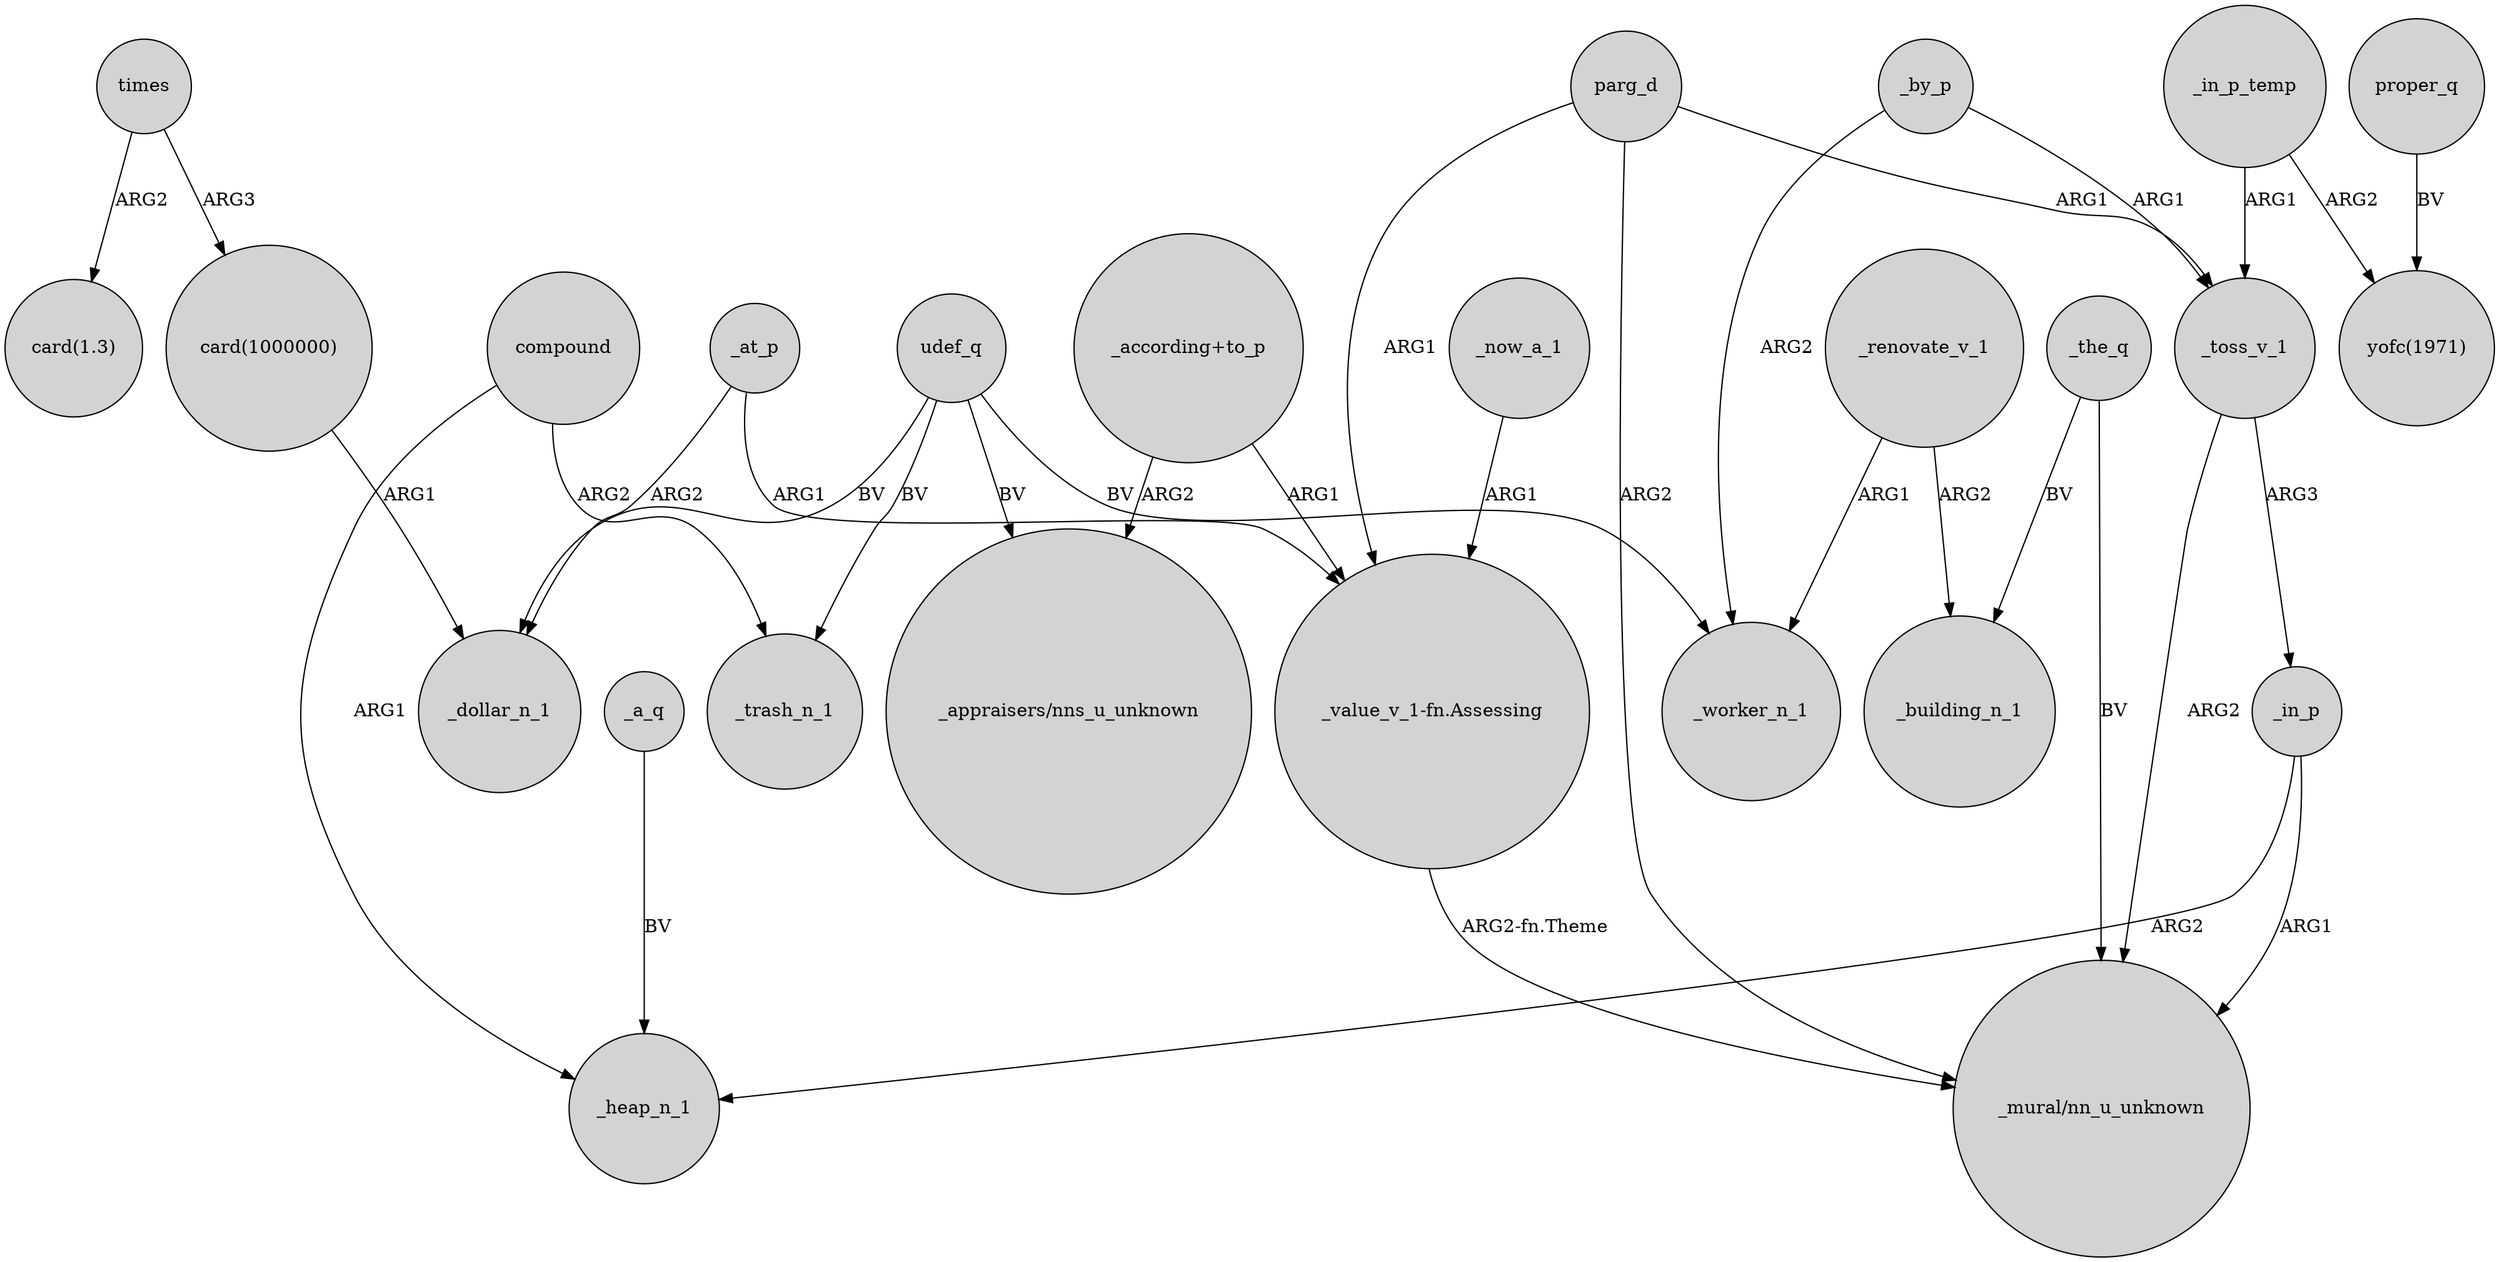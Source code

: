 digraph {
	node [shape=circle style=filled]
	"card(1000000)" -> _dollar_n_1 [label=ARG1]
	_at_p -> _dollar_n_1 [label=ARG2]
	_toss_v_1 -> _in_p [label=ARG3]
	parg_d -> "_mural/nn_u_unknown" [label=ARG2]
	"_according+to_p" -> "_appraisers/nns_u_unknown" [label=ARG2]
	_now_a_1 -> "_value_v_1-fn.Assessing" [label=ARG1]
	_by_p -> _worker_n_1 [label=ARG2]
	_by_p -> _toss_v_1 [label=ARG1]
	udef_q -> _worker_n_1 [label=BV]
	_in_p -> _heap_n_1 [label=ARG2]
	udef_q -> _trash_n_1 [label=BV]
	_in_p_temp -> _toss_v_1 [label=ARG1]
	times -> "card(1.3)" [label=ARG2]
	compound -> _heap_n_1 [label=ARG1]
	_renovate_v_1 -> _worker_n_1 [label=ARG1]
	"_value_v_1-fn.Assessing" -> "_mural/nn_u_unknown" [label="ARG2-fn.Theme"]
	"_according+to_p" -> "_value_v_1-fn.Assessing" [label=ARG1]
	_at_p -> "_value_v_1-fn.Assessing" [label=ARG1]
	parg_d -> _toss_v_1 [label=ARG1]
	_in_p -> "_mural/nn_u_unknown" [label=ARG1]
	_toss_v_1 -> "_mural/nn_u_unknown" [label=ARG2]
	_the_q -> _building_n_1 [label=BV]
	times -> "card(1000000)" [label=ARG3]
	_renovate_v_1 -> _building_n_1 [label=ARG2]
	compound -> _trash_n_1 [label=ARG2]
	udef_q -> "_appraisers/nns_u_unknown" [label=BV]
	_a_q -> _heap_n_1 [label=BV]
	parg_d -> "_value_v_1-fn.Assessing" [label=ARG1]
	proper_q -> "yofc(1971)" [label=BV]
	_in_p_temp -> "yofc(1971)" [label=ARG2]
	_the_q -> "_mural/nn_u_unknown" [label=BV]
	udef_q -> _dollar_n_1 [label=BV]
}
